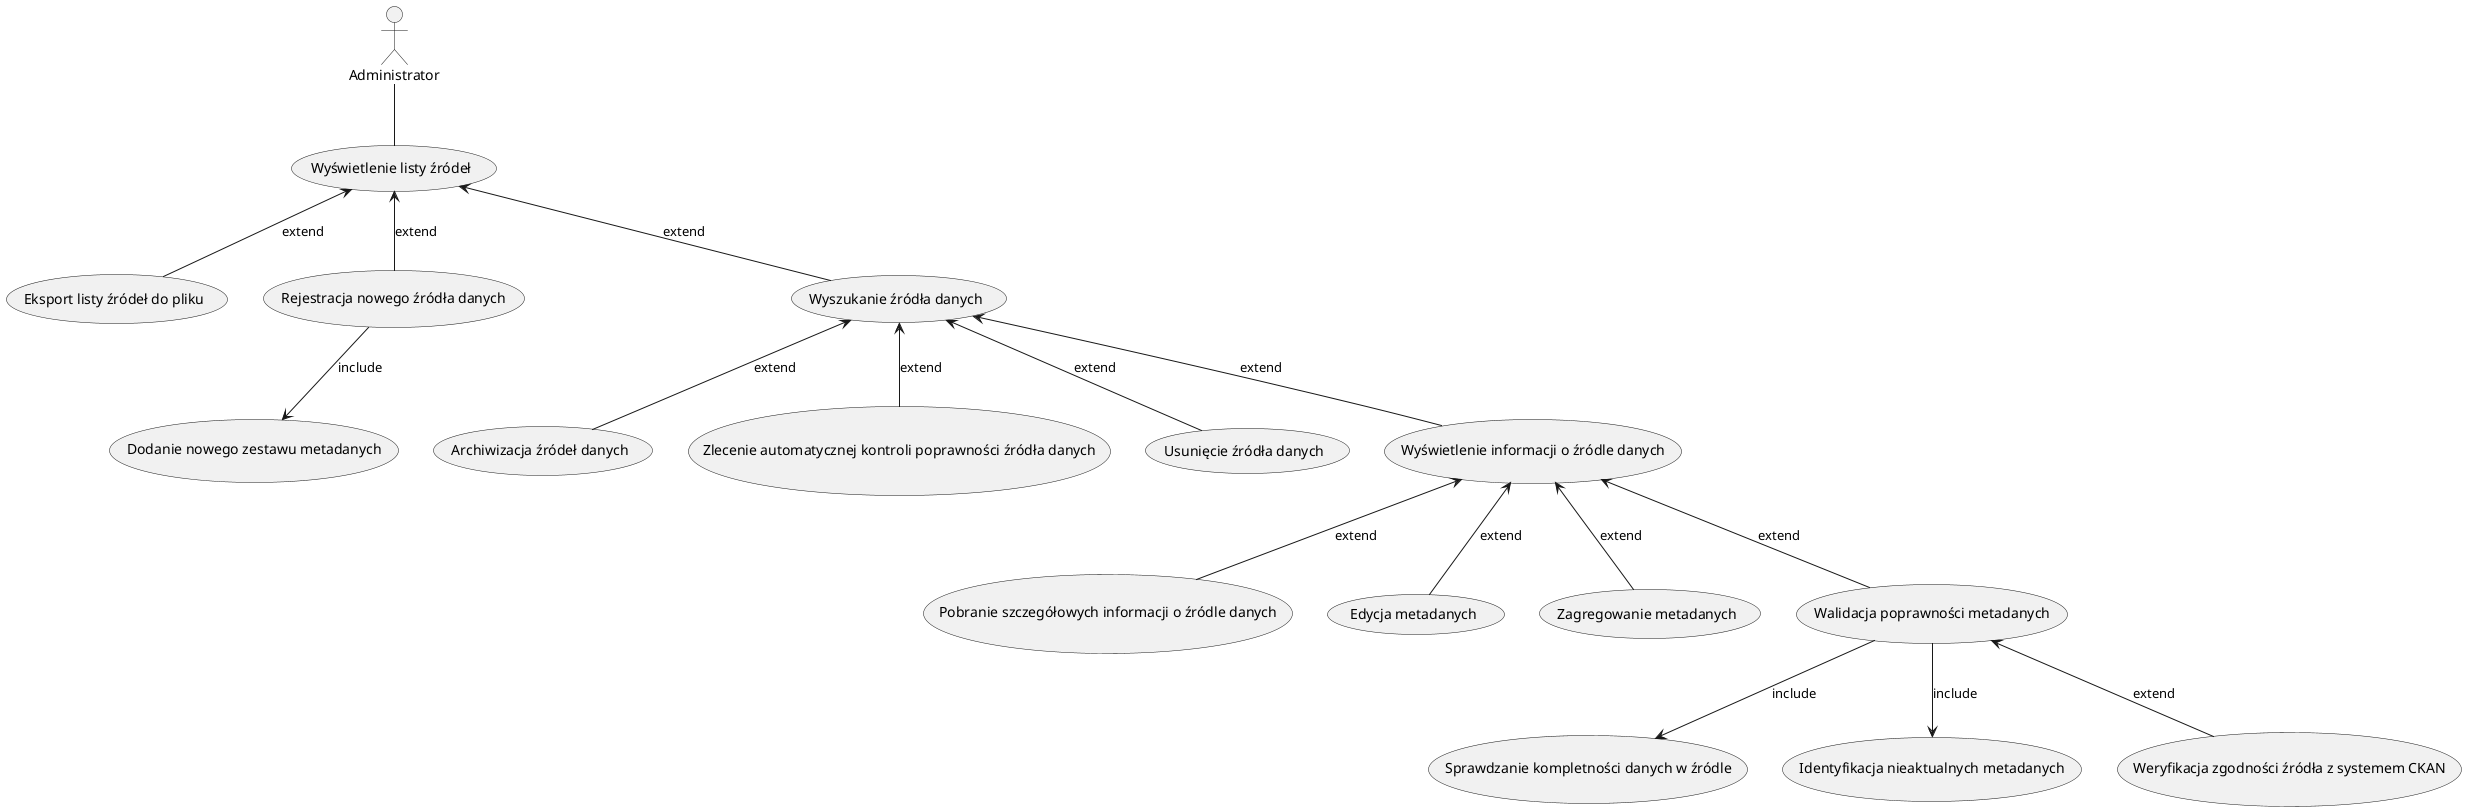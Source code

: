 @startuml Zarządzanie źródłami danych i metadanymi

actor "Administrator" as Admin

usecase "Wyświetlenie listy źródeł" as UC1
usecase "Eksport listy źródeł do pliku" as UC2
usecase "Rejestracja nowego źródła danych" as UC3
usecase "Dodanie nowego zestawu metadanych" as UC3a
usecase "Wyszukanie źródła danych" as UC4
usecase "Archiwizacja źródeł danych" as UC5
usecase "Zlecenie automatycznej kontroli poprawności źródła danych" as UC6
usecase "Usunięcie źródła danych" as UC7
usecase "Wyświetlenie informacji o źródle danych" as UC8
usecase "Pobranie szczegółowych informacji o źródle danych" as UC9
usecase "Edycja metadanych" as UC10
usecase "Zagregowanie metadanych" as UC11
usecase "Walidacja poprawności metadanych" as UC12
usecase "Sprawdzanie kompletności danych w źródle" as UC13
usecase "Identyfikacja nieaktualnych metadanych" as UC14
usecase "Weryfikacja zgodności źródła z systemem CKAN" as UC15

Admin -- UC1
UC1 <-- UC2 : extend
UC1 <-- UC3 : extend
UC3 --> UC3a : include

UC1 <-- UC4 : extend
UC4 <-- UC5 : extend
UC4 <-- UC6 : extend
UC4 <-- UC7 : extend
UC4 <-- UC8 : extend

UC8 <-- UC9 : extend
UC8 <-- UC12 : extend
UC8 <-- UC10 : extend
UC8 <-- UC11 : extend

UC12 --> UC13 : include
UC12 --> UC14 : include
UC12 <-- UC15 : extend

@enduml
